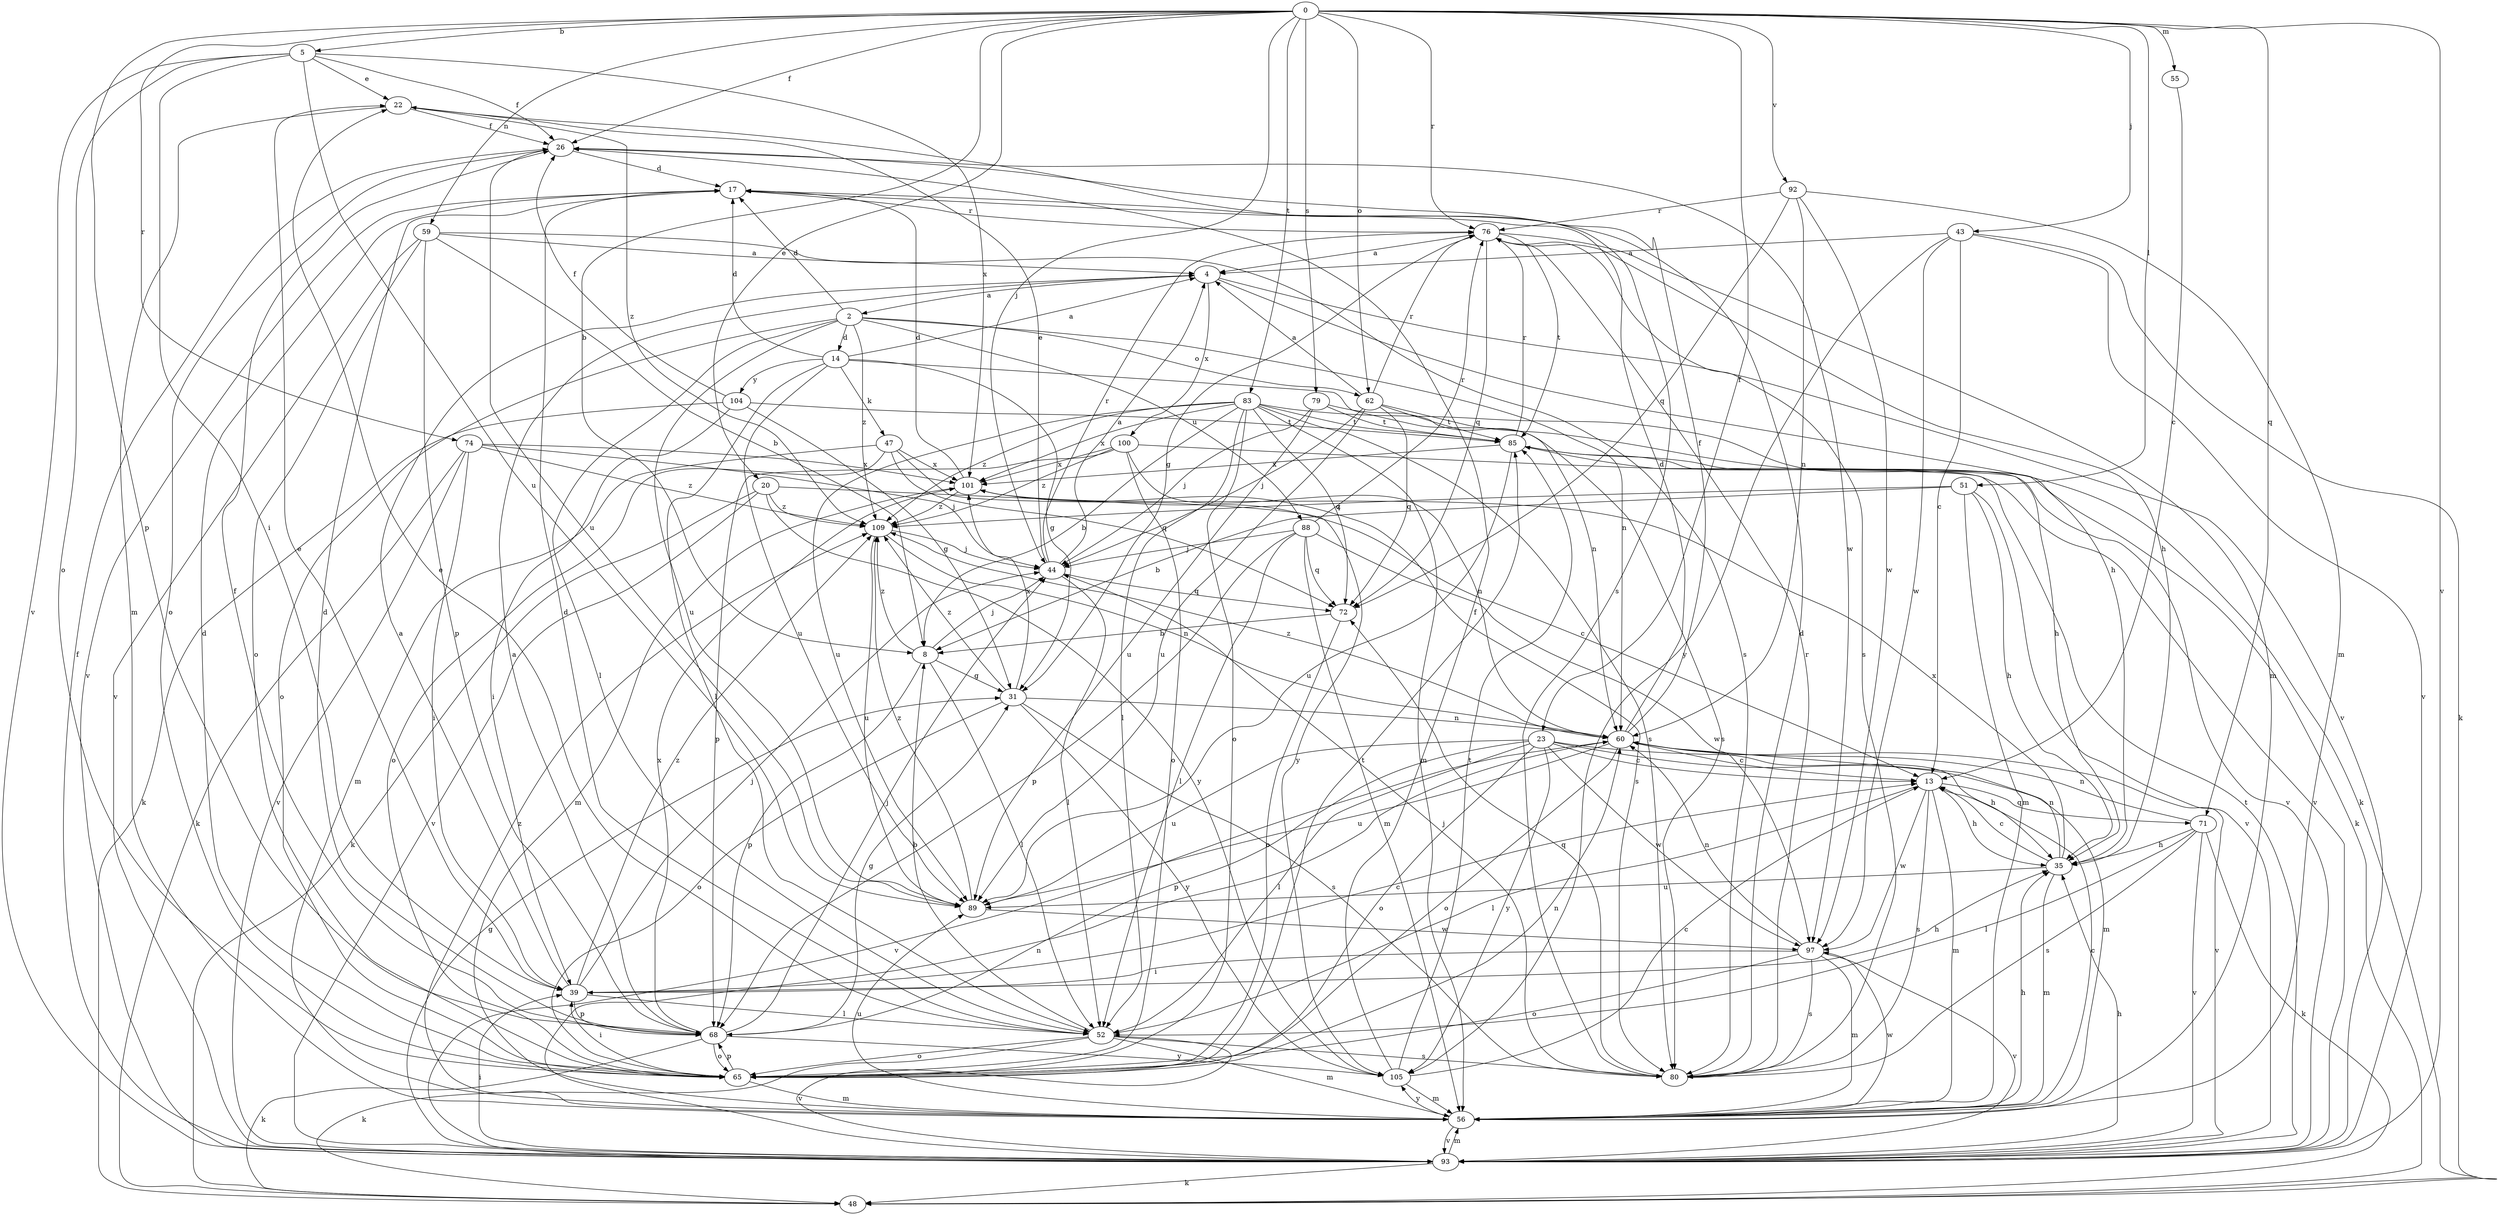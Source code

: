 strict digraph  {
0;
2;
4;
5;
8;
13;
14;
17;
20;
22;
23;
26;
31;
35;
39;
43;
44;
47;
48;
51;
52;
55;
56;
59;
60;
62;
65;
68;
71;
72;
74;
76;
79;
80;
83;
85;
88;
89;
92;
93;
97;
100;
101;
104;
105;
109;
0 -> 5  [label=b];
0 -> 8  [label=b];
0 -> 20  [label=e];
0 -> 23  [label=f];
0 -> 26  [label=f];
0 -> 43  [label=j];
0 -> 44  [label=j];
0 -> 51  [label=l];
0 -> 55  [label=m];
0 -> 59  [label=n];
0 -> 62  [label=o];
0 -> 68  [label=p];
0 -> 71  [label=q];
0 -> 74  [label=r];
0 -> 76  [label=r];
0 -> 79  [label=s];
0 -> 83  [label=t];
0 -> 92  [label=v];
0 -> 93  [label=v];
2 -> 14  [label=d];
2 -> 17  [label=d];
2 -> 52  [label=l];
2 -> 60  [label=n];
2 -> 62  [label=o];
2 -> 65  [label=o];
2 -> 88  [label=u];
2 -> 89  [label=u];
2 -> 109  [label=z];
4 -> 2  [label=a];
4 -> 35  [label=h];
4 -> 93  [label=v];
4 -> 100  [label=x];
5 -> 22  [label=e];
5 -> 26  [label=f];
5 -> 39  [label=i];
5 -> 65  [label=o];
5 -> 89  [label=u];
5 -> 93  [label=v];
5 -> 101  [label=x];
8 -> 31  [label=g];
8 -> 44  [label=j];
8 -> 52  [label=l];
8 -> 68  [label=p];
8 -> 109  [label=z];
13 -> 35  [label=h];
13 -> 52  [label=l];
13 -> 56  [label=m];
13 -> 71  [label=q];
13 -> 80  [label=s];
13 -> 97  [label=w];
14 -> 4  [label=a];
14 -> 17  [label=d];
14 -> 31  [label=g];
14 -> 47  [label=k];
14 -> 52  [label=l];
14 -> 60  [label=n];
14 -> 89  [label=u];
14 -> 104  [label=y];
17 -> 76  [label=r];
17 -> 93  [label=v];
20 -> 13  [label=c];
20 -> 48  [label=k];
20 -> 93  [label=v];
20 -> 105  [label=y];
20 -> 109  [label=z];
22 -> 26  [label=f];
22 -> 56  [label=m];
22 -> 80  [label=s];
22 -> 109  [label=z];
23 -> 13  [label=c];
23 -> 52  [label=l];
23 -> 56  [label=m];
23 -> 65  [label=o];
23 -> 68  [label=p];
23 -> 89  [label=u];
23 -> 93  [label=v];
23 -> 97  [label=w];
23 -> 105  [label=y];
26 -> 17  [label=d];
26 -> 65  [label=o];
26 -> 89  [label=u];
26 -> 97  [label=w];
31 -> 60  [label=n];
31 -> 65  [label=o];
31 -> 80  [label=s];
31 -> 101  [label=x];
31 -> 105  [label=y];
31 -> 109  [label=z];
35 -> 13  [label=c];
35 -> 56  [label=m];
35 -> 60  [label=n];
35 -> 89  [label=u];
35 -> 101  [label=x];
39 -> 4  [label=a];
39 -> 13  [label=c];
39 -> 22  [label=e];
39 -> 35  [label=h];
39 -> 44  [label=j];
39 -> 52  [label=l];
39 -> 68  [label=p];
39 -> 109  [label=z];
43 -> 4  [label=a];
43 -> 13  [label=c];
43 -> 48  [label=k];
43 -> 93  [label=v];
43 -> 97  [label=w];
43 -> 105  [label=y];
44 -> 4  [label=a];
44 -> 22  [label=e];
44 -> 52  [label=l];
44 -> 72  [label=q];
44 -> 76  [label=r];
47 -> 56  [label=m];
47 -> 65  [label=o];
47 -> 72  [label=q];
47 -> 101  [label=x];
47 -> 105  [label=y];
51 -> 8  [label=b];
51 -> 35  [label=h];
51 -> 56  [label=m];
51 -> 93  [label=v];
51 -> 109  [label=z];
52 -> 8  [label=b];
52 -> 17  [label=d];
52 -> 22  [label=e];
52 -> 48  [label=k];
52 -> 56  [label=m];
52 -> 65  [label=o];
52 -> 80  [label=s];
52 -> 93  [label=v];
55 -> 13  [label=c];
56 -> 13  [label=c];
56 -> 35  [label=h];
56 -> 89  [label=u];
56 -> 93  [label=v];
56 -> 97  [label=w];
56 -> 105  [label=y];
56 -> 109  [label=z];
59 -> 4  [label=a];
59 -> 8  [label=b];
59 -> 65  [label=o];
59 -> 68  [label=p];
59 -> 80  [label=s];
59 -> 93  [label=v];
60 -> 13  [label=c];
60 -> 17  [label=d];
60 -> 26  [label=f];
60 -> 35  [label=h];
60 -> 65  [label=o];
60 -> 89  [label=u];
60 -> 93  [label=v];
60 -> 109  [label=z];
62 -> 4  [label=a];
62 -> 35  [label=h];
62 -> 44  [label=j];
62 -> 72  [label=q];
62 -> 76  [label=r];
62 -> 85  [label=t];
62 -> 89  [label=u];
65 -> 17  [label=d];
65 -> 39  [label=i];
65 -> 56  [label=m];
65 -> 60  [label=n];
65 -> 68  [label=p];
65 -> 85  [label=t];
68 -> 4  [label=a];
68 -> 17  [label=d];
68 -> 26  [label=f];
68 -> 31  [label=g];
68 -> 44  [label=j];
68 -> 48  [label=k];
68 -> 65  [label=o];
68 -> 101  [label=x];
68 -> 105  [label=y];
71 -> 35  [label=h];
71 -> 48  [label=k];
71 -> 52  [label=l];
71 -> 60  [label=n];
71 -> 80  [label=s];
71 -> 93  [label=v];
72 -> 8  [label=b];
72 -> 65  [label=o];
74 -> 39  [label=i];
74 -> 44  [label=j];
74 -> 48  [label=k];
74 -> 93  [label=v];
74 -> 101  [label=x];
74 -> 109  [label=z];
76 -> 4  [label=a];
76 -> 31  [label=g];
76 -> 35  [label=h];
76 -> 56  [label=m];
76 -> 72  [label=q];
76 -> 80  [label=s];
76 -> 85  [label=t];
79 -> 44  [label=j];
79 -> 80  [label=s];
79 -> 85  [label=t];
79 -> 89  [label=u];
80 -> 17  [label=d];
80 -> 44  [label=j];
80 -> 72  [label=q];
80 -> 76  [label=r];
83 -> 8  [label=b];
83 -> 48  [label=k];
83 -> 52  [label=l];
83 -> 56  [label=m];
83 -> 65  [label=o];
83 -> 72  [label=q];
83 -> 80  [label=s];
83 -> 85  [label=t];
83 -> 89  [label=u];
83 -> 101  [label=x];
83 -> 109  [label=z];
85 -> 48  [label=k];
85 -> 76  [label=r];
85 -> 89  [label=u];
85 -> 93  [label=v];
85 -> 101  [label=x];
88 -> 44  [label=j];
88 -> 52  [label=l];
88 -> 56  [label=m];
88 -> 68  [label=p];
88 -> 72  [label=q];
88 -> 76  [label=r];
88 -> 97  [label=w];
89 -> 97  [label=w];
89 -> 109  [label=z];
92 -> 56  [label=m];
92 -> 60  [label=n];
92 -> 72  [label=q];
92 -> 76  [label=r];
92 -> 97  [label=w];
93 -> 26  [label=f];
93 -> 31  [label=g];
93 -> 35  [label=h];
93 -> 39  [label=i];
93 -> 48  [label=k];
93 -> 56  [label=m];
93 -> 60  [label=n];
93 -> 85  [label=t];
97 -> 39  [label=i];
97 -> 56  [label=m];
97 -> 60  [label=n];
97 -> 65  [label=o];
97 -> 80  [label=s];
97 -> 93  [label=v];
100 -> 60  [label=n];
100 -> 65  [label=o];
100 -> 68  [label=p];
100 -> 93  [label=v];
100 -> 101  [label=x];
100 -> 109  [label=z];
101 -> 17  [label=d];
101 -> 56  [label=m];
101 -> 80  [label=s];
101 -> 109  [label=z];
104 -> 26  [label=f];
104 -> 31  [label=g];
104 -> 39  [label=i];
104 -> 48  [label=k];
104 -> 85  [label=t];
105 -> 13  [label=c];
105 -> 26  [label=f];
105 -> 56  [label=m];
105 -> 85  [label=t];
109 -> 44  [label=j];
109 -> 60  [label=n];
109 -> 89  [label=u];
}
